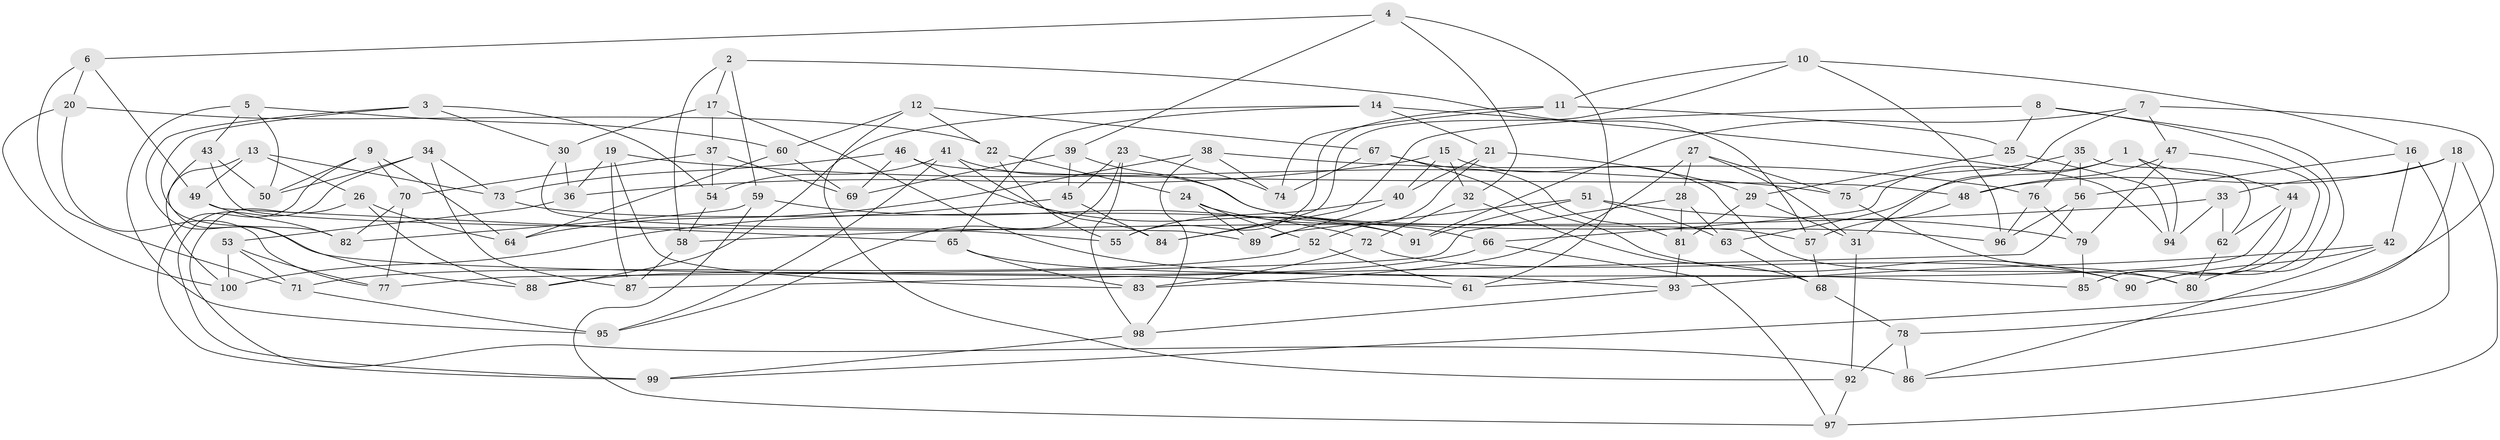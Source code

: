 // Generated by graph-tools (version 1.1) at 2025/11/02/21/25 10:11:16]
// undirected, 100 vertices, 200 edges
graph export_dot {
graph [start="1"]
  node [color=gray90,style=filled];
  1;
  2;
  3;
  4;
  5;
  6;
  7;
  8;
  9;
  10;
  11;
  12;
  13;
  14;
  15;
  16;
  17;
  18;
  19;
  20;
  21;
  22;
  23;
  24;
  25;
  26;
  27;
  28;
  29;
  30;
  31;
  32;
  33;
  34;
  35;
  36;
  37;
  38;
  39;
  40;
  41;
  42;
  43;
  44;
  45;
  46;
  47;
  48;
  49;
  50;
  51;
  52;
  53;
  54;
  55;
  56;
  57;
  58;
  59;
  60;
  61;
  62;
  63;
  64;
  65;
  66;
  67;
  68;
  69;
  70;
  71;
  72;
  73;
  74;
  75;
  76;
  77;
  78;
  79;
  80;
  81;
  82;
  83;
  84;
  85;
  86;
  87;
  88;
  89;
  90;
  91;
  92;
  93;
  94;
  95;
  96;
  97;
  98;
  99;
  100;
  1 -- 63;
  1 -- 44;
  1 -- 94;
  1 -- 66;
  2 -- 58;
  2 -- 57;
  2 -- 59;
  2 -- 17;
  3 -- 61;
  3 -- 82;
  3 -- 30;
  3 -- 54;
  4 -- 61;
  4 -- 6;
  4 -- 32;
  4 -- 39;
  5 -- 95;
  5 -- 60;
  5 -- 43;
  5 -- 50;
  6 -- 20;
  6 -- 49;
  6 -- 71;
  7 -- 99;
  7 -- 31;
  7 -- 91;
  7 -- 47;
  8 -- 25;
  8 -- 90;
  8 -- 80;
  8 -- 84;
  9 -- 99;
  9 -- 70;
  9 -- 50;
  9 -- 64;
  10 -- 96;
  10 -- 16;
  10 -- 84;
  10 -- 11;
  11 -- 55;
  11 -- 25;
  11 -- 74;
  12 -- 67;
  12 -- 22;
  12 -- 60;
  12 -- 92;
  13 -- 73;
  13 -- 49;
  13 -- 100;
  13 -- 26;
  14 -- 21;
  14 -- 88;
  14 -- 65;
  14 -- 94;
  15 -- 40;
  15 -- 32;
  15 -- 36;
  15 -- 80;
  16 -- 56;
  16 -- 86;
  16 -- 42;
  17 -- 30;
  17 -- 85;
  17 -- 37;
  18 -- 33;
  18 -- 97;
  18 -- 48;
  18 -- 78;
  19 -- 87;
  19 -- 75;
  19 -- 83;
  19 -- 36;
  20 -- 77;
  20 -- 22;
  20 -- 100;
  21 -- 40;
  21 -- 29;
  21 -- 52;
  22 -- 24;
  22 -- 55;
  23 -- 95;
  23 -- 45;
  23 -- 98;
  23 -- 74;
  24 -- 66;
  24 -- 89;
  24 -- 52;
  25 -- 94;
  25 -- 29;
  26 -- 86;
  26 -- 88;
  26 -- 64;
  27 -- 31;
  27 -- 28;
  27 -- 83;
  27 -- 75;
  28 -- 63;
  28 -- 77;
  28 -- 81;
  29 -- 31;
  29 -- 81;
  30 -- 36;
  30 -- 89;
  31 -- 92;
  32 -- 72;
  32 -- 68;
  33 -- 62;
  33 -- 94;
  33 -- 58;
  34 -- 99;
  34 -- 73;
  34 -- 87;
  34 -- 50;
  35 -- 56;
  35 -- 76;
  35 -- 62;
  35 -- 75;
  36 -- 53;
  37 -- 54;
  37 -- 70;
  37 -- 69;
  38 -- 74;
  38 -- 76;
  38 -- 98;
  38 -- 64;
  39 -- 57;
  39 -- 45;
  39 -- 69;
  40 -- 89;
  40 -- 55;
  41 -- 54;
  41 -- 84;
  41 -- 95;
  41 -- 96;
  42 -- 86;
  42 -- 90;
  42 -- 93;
  43 -- 50;
  43 -- 88;
  43 -- 55;
  44 -- 61;
  44 -- 85;
  44 -- 62;
  45 -- 84;
  45 -- 100;
  46 -- 73;
  46 -- 48;
  46 -- 69;
  46 -- 91;
  47 -- 79;
  47 -- 85;
  47 -- 48;
  48 -- 57;
  49 -- 82;
  49 -- 65;
  51 -- 79;
  51 -- 89;
  51 -- 91;
  51 -- 63;
  52 -- 61;
  52 -- 71;
  53 -- 71;
  53 -- 77;
  53 -- 100;
  54 -- 58;
  56 -- 96;
  56 -- 87;
  57 -- 68;
  58 -- 87;
  59 -- 82;
  59 -- 72;
  59 -- 97;
  60 -- 64;
  60 -- 69;
  62 -- 80;
  63 -- 68;
  65 -- 93;
  65 -- 83;
  66 -- 88;
  66 -- 97;
  67 -- 81;
  67 -- 90;
  67 -- 74;
  68 -- 78;
  70 -- 82;
  70 -- 77;
  71 -- 95;
  72 -- 83;
  72 -- 90;
  73 -- 91;
  75 -- 80;
  76 -- 96;
  76 -- 79;
  78 -- 92;
  78 -- 86;
  79 -- 85;
  81 -- 93;
  92 -- 97;
  93 -- 98;
  98 -- 99;
}
